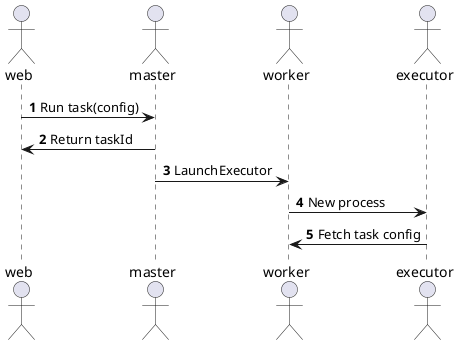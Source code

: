 @startuml
autonumber
actor web
actor master
actor worker
actor executor
web -> master:Run task(config)
master -> web:Return taskId
master -> worker:LaunchExecutor
worker -> executor:New process
executor -> worker:Fetch task config

@enduml